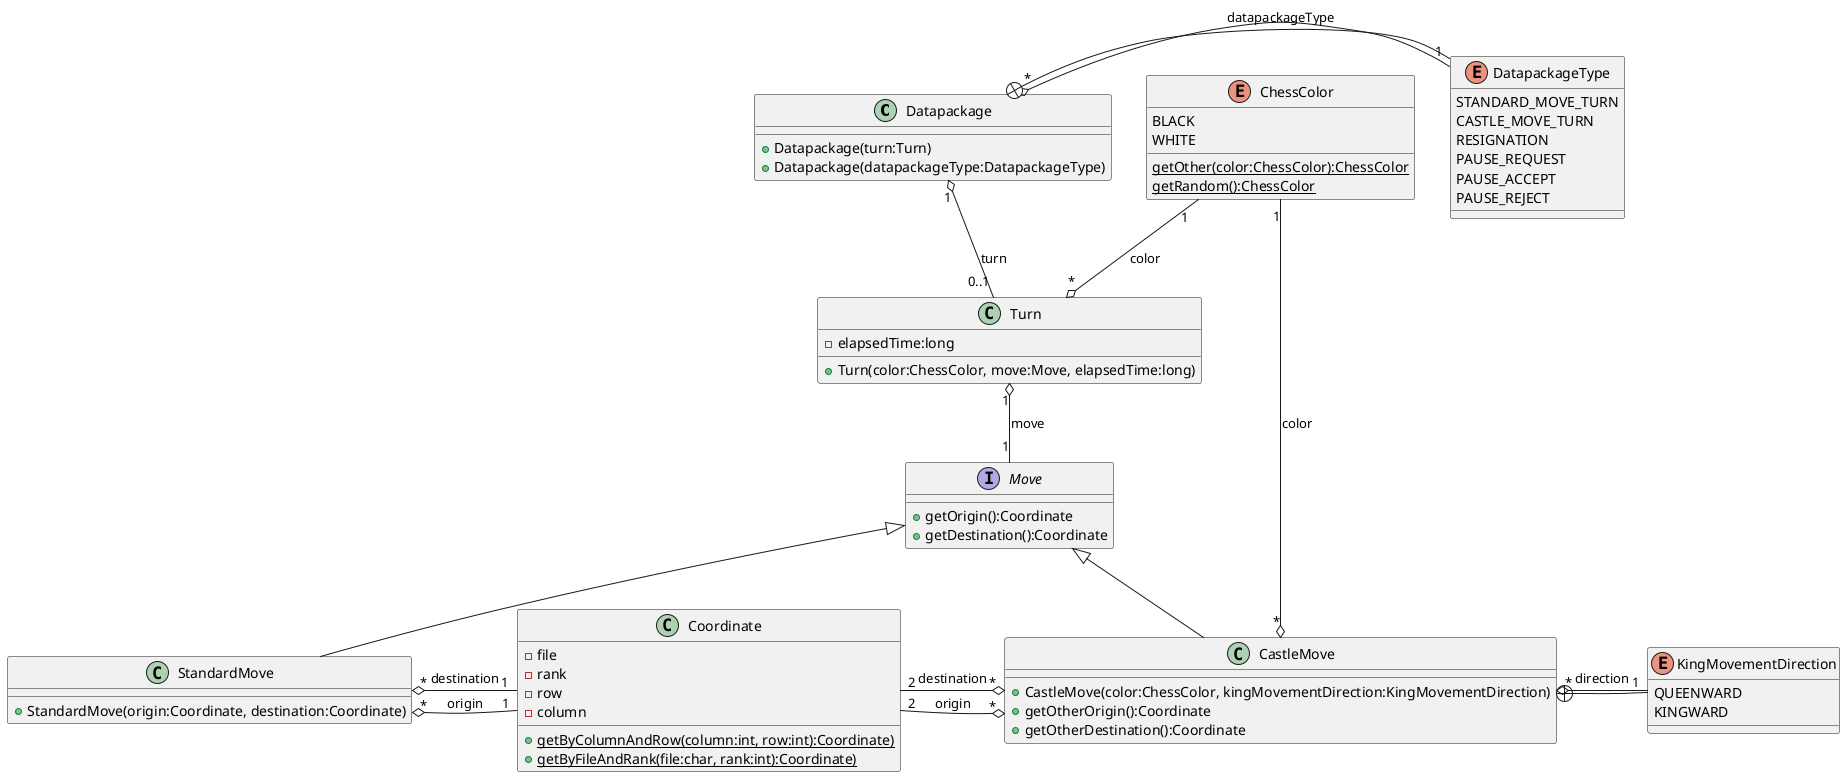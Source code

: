 @startuml

class Datapackage{
+Datapackage(turn:Turn)
+Datapackage(datapackageType:DatapackageType)
}

enum DatapackageType{
        STANDARD_MOVE_TURN
        CASTLE_MOVE_TURN
        RESIGNATION
        PAUSE_REQUEST
        PAUSE_ACCEPT
        PAUSE_REJECT
}


class Turn{
-elapsedTime:long
+Turn(color:ChessColor, move:Move, elapsedTime:long)
}


enum ChessColor{
BLACK
WHITE
{static} getOther(color:ChessColor):ChessColor
{static} getRandom():ChessColor
}


interface Move{
+getOrigin():Coordinate
+getDestination():Coordinate
}


class StandardMove{
+ StandardMove(origin:Coordinate, destination:Coordinate)
}

class Coordinate{
-file
-rank
-row
-column
+ {static}getByColumnAndRow(column:int, row:int):Coordinate)
+ {static}getByFileAndRank(file:char, rank:int):Coordinate)
}


class CastleMove{
+ CastleMove(color:ChessColor, kingMovementDirection:KingMovementDirection)
+ getOtherOrigin():Coordinate
+ getOtherDestination():Coordinate
}

enum KingMovementDirection{
QUEENWARD
KINGWARD
}


DatapackageType "1" --lefto "*" Datapackage: datapackageType
DatapackageType --+ Datapackage
Datapackage "1" o-- "0..1" Turn: turn
Turn "1" o-- "1" Move: move
Move <|-down- StandardMove
Move <|-down- CastleMove
StandardMove "*" o-right- "1" Coordinate:origin
StandardMove "*" o- "1" Coordinate:destination
CastleMove "*" o-left- "2" Coordinate:origin
CastleMove "*" o- "2" Coordinate:destination
ChessColor "1" --o "*" Turn: color
ChessColor "1" -o "*" CastleMove: color
CastleMove +- KingMovementDirection
KingMovementDirection"1" ---o "*"CastleMove:direction

@enduml